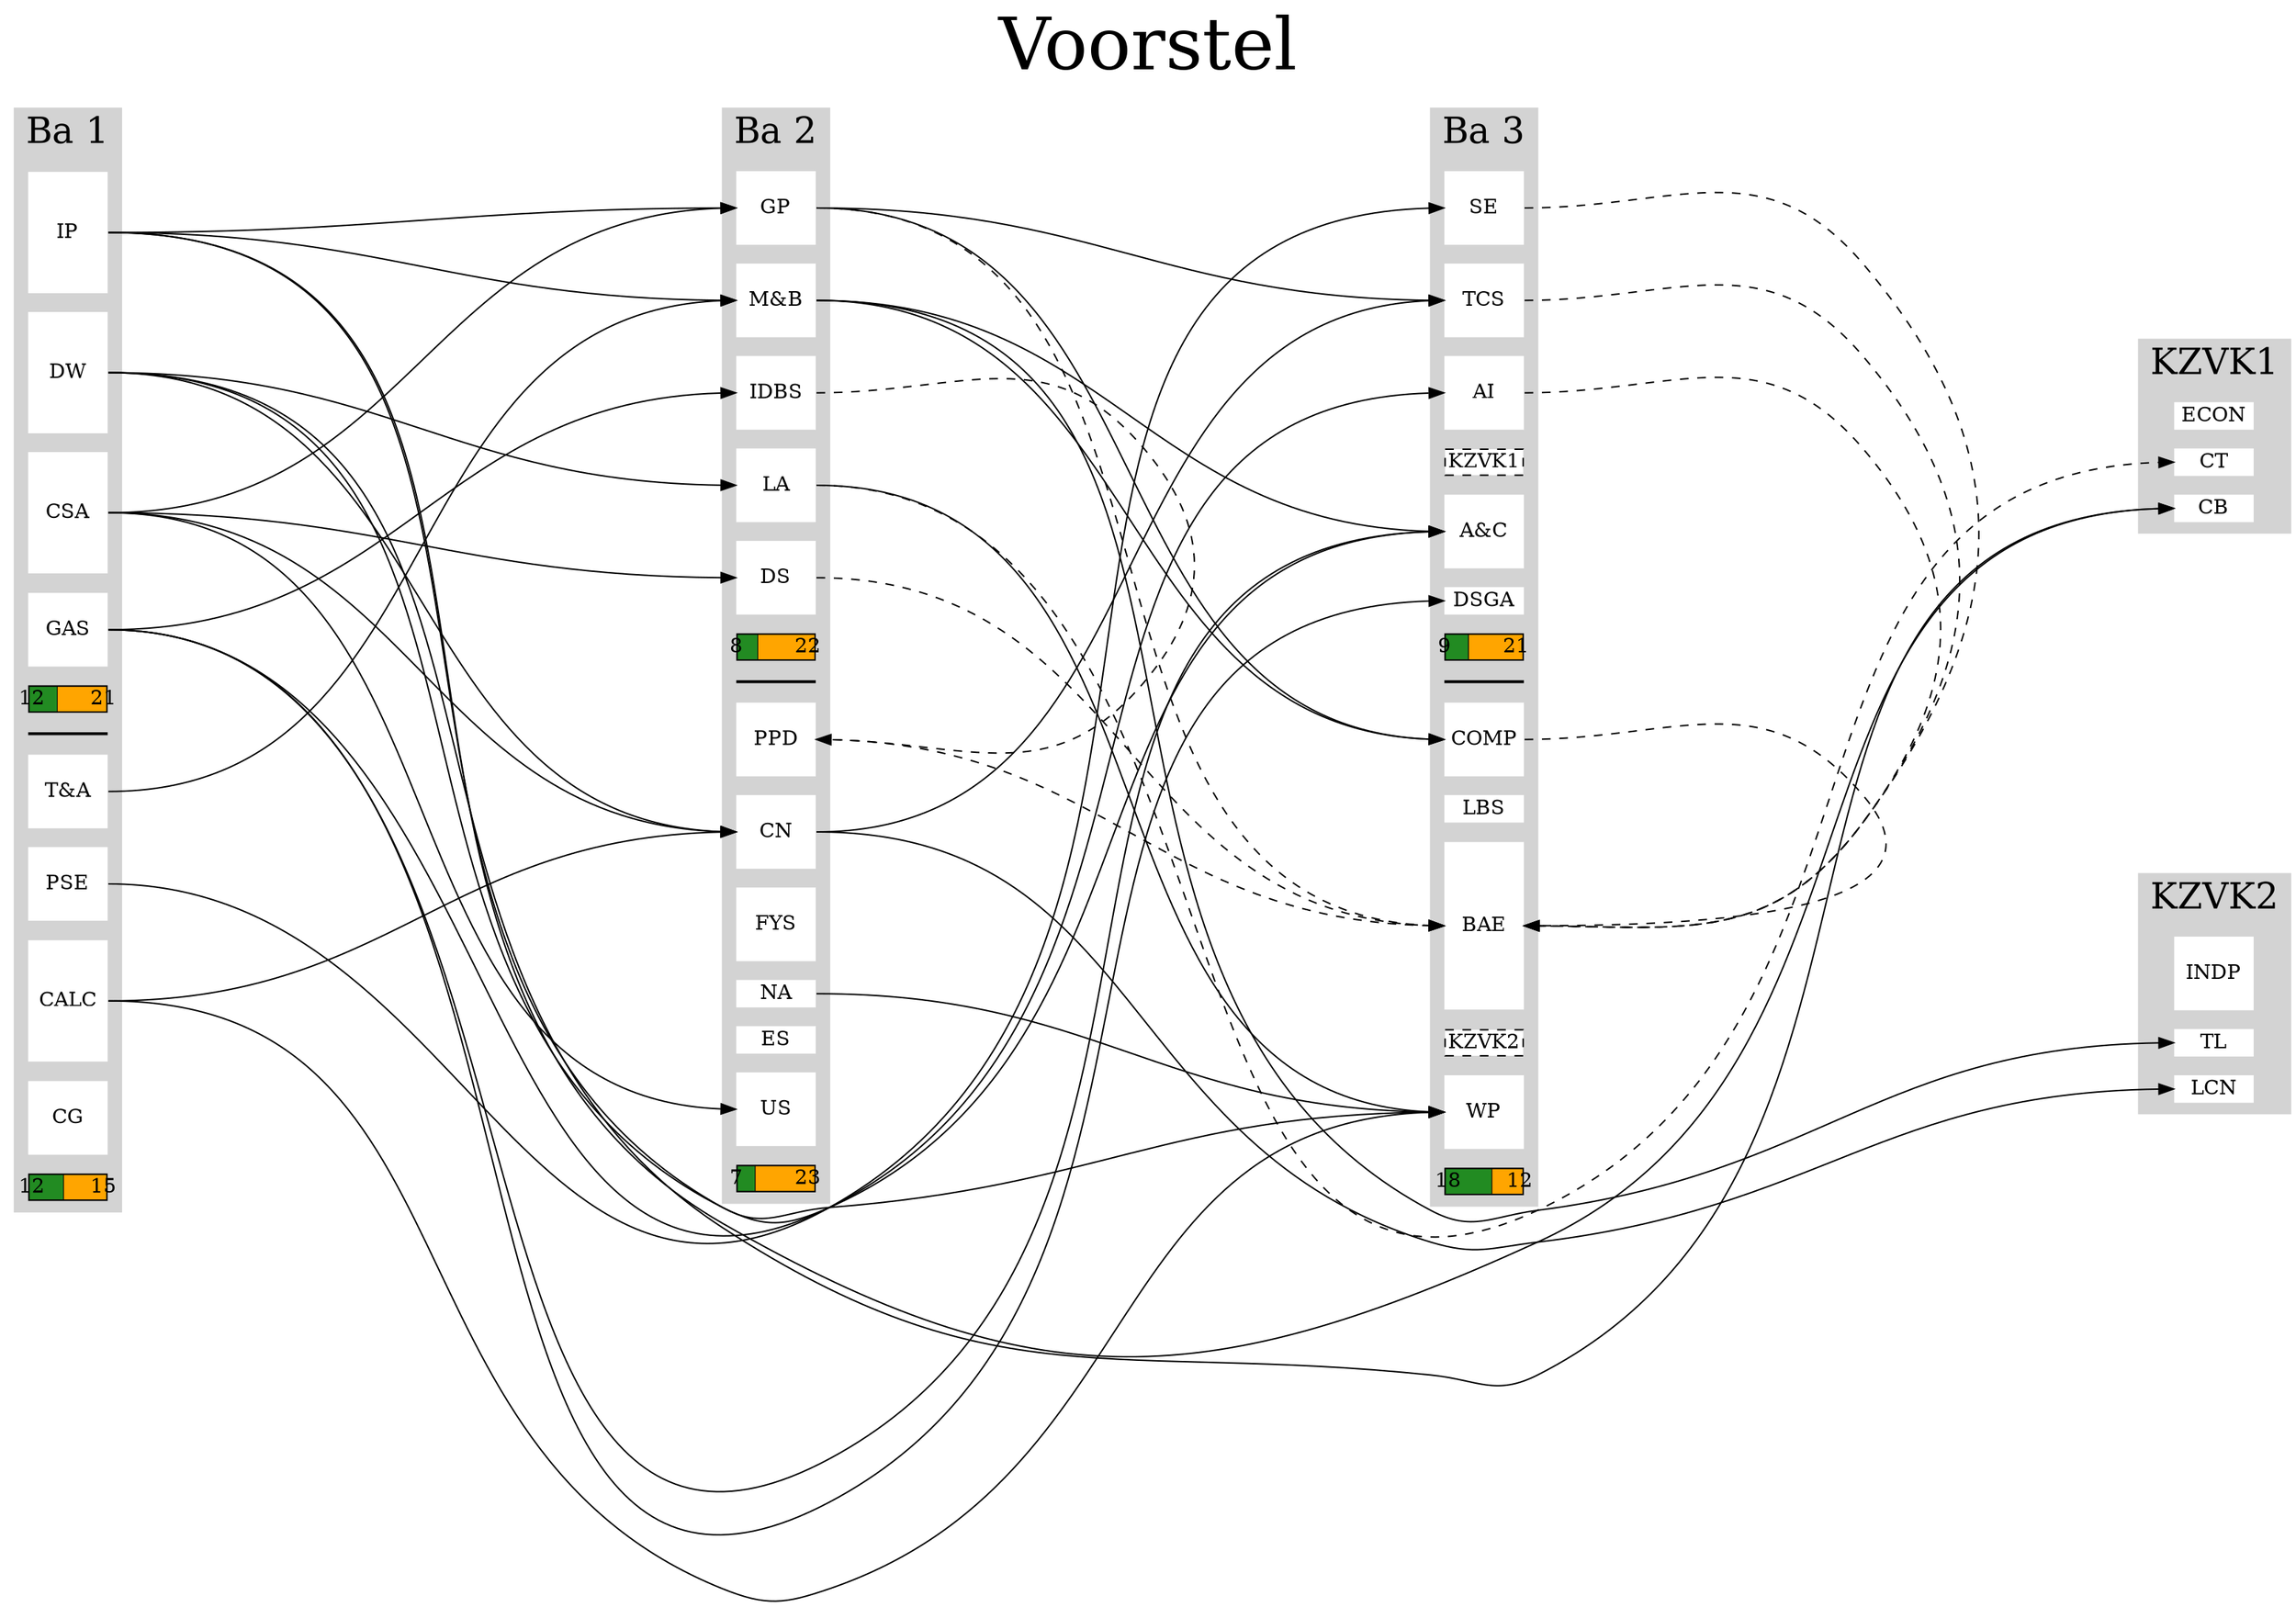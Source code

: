 digraph Studieprogramma{
	node [shape="rect", pin=true, style=filled, fillcolor=white, color=white, height=0.7, fixedsize=true];
	graph [ranksep="6", nodesep="0.2" splines=true, concentrate=false];
	edge [constraint=false];

    labelloc="t";
    label=<<FONT POINT-SIZE="50">Voorstel</FONT>>;

    fontsize=25

	/*
	3 SP = 0.25
	6 SP = 0.7
	9 SP = 1.15
	12 SP = 1.6
	*/

	rankdir="LR"

	subgraph cluster_ba1{
		label = "Ba 1"
		style=filled;
		color=lightgrey;

                        IP [label="IP", height=1.1500000000000001, color=white, fillcolor=white];
                        DW [label="DW", height=1.1500000000000001, color=white, fillcolor=white];
                        CSA [label="CSA", height=1.1500000000000001, color=white, fillcolor=white];
                        GAS [label="GAS", height=0.7, color=white, fillcolor=white];

            	ba1_sem1_ratio [height=0.25, style=striped, color=black, fillcolor="forestgreen;0.36363636363636365:orange", label="12       21"]

                ba1_sem [height=0, fixedsize=true, label="", color=black];
                        TA [label="T&amp;A", height=0.7, color=white, fillcolor=white];
                        PSE [label="PSE", height=0.7, color=white, fillcolor=white];
                        CALC [label="CALC", height=1.1500000000000001, color=white, fillcolor=white];
                        CG [label="CG", height=0.7, color=white, fillcolor=white];

            	ba1_sem2_ratio [height=0.25, style=striped, color=black, fillcolor="forestgreen;0.4444444444444444:orange", label="12       15"]

	}
	subgraph cluster_ba2{
		label = "Ba 2"
		style=filled;
		color=lightgrey;

                        GP [label="GP", height=0.7, color=white, fillcolor=white];
                        MB [label="M&amp;B", height=0.7, color=white, fillcolor=white];
                        IDBS [label="IDBS", height=0.7, color=white, fillcolor=white];
                        LA [label="LA", height=0.7, color=white, fillcolor=white];
                        DS [label="DS", height=0.7, color=white, fillcolor=white];

            	ba2_sem1_ratio [height=0.25, style=striped, color=black, fillcolor="forestgreen;0.26666666666666666:orange", label="8        22"]

                ba2_sem [height=0, fixedsize=true, label="", color=black];
                        PPD [label="PPD", height=0.7, color=white, fillcolor=white];
                        CN [label="CN", height=0.7, color=white, fillcolor=white];
                        FYS [label="FYS", height=0.7, color=white, fillcolor=white];
                        NA [label="NA", height=0.25, color=white, fillcolor=white];
                        ES [label="ES", height=0.25, color=white, fillcolor=white];
                        US [label="US", height=0.7, color=white, fillcolor=white];

            	ba2_sem2_ratio [height=0.25, style=striped, color=black, fillcolor="forestgreen;0.23333333333333334:orange", label="7        23"]

	}
	subgraph cluster_ba3{
		label = "Ba 3"
		style=filled;
		color=lightgrey;

                        SE [label="SE", height=0.7, color=white, fillcolor=white];
                        TCS [label="TCS", height=0.7, color=white, fillcolor=white];
                        AI [label="AI", height=0.7, color=white, fillcolor=white];
                    KZVK1 [label="KZVK1", style="filled, dashed" height=0.25, fillcolor=white, color=black];
                        AC [label="A&amp;C", height=0.7, color=white, fillcolor=white];
                        DSGA [label="DSGA", height=0.25, color=white, fillcolor=white];

            	ba3_sem1_ratio [height=0.25, style=striped, color=black, fillcolor="forestgreen;0.3:orange", label="9        21"]

                ba3_sem [height=0, fixedsize=true, label="", color=black];
                        COMP [label="COMP", height=0.7, color=white, fillcolor=white];
                        LBS [label="LBS", height=0.25, color=white, fillcolor=white];
                        BAE [label="BAE", height=1.6, color=white, fillcolor=white];
                    KZVK2 [label="KZVK2", style="filled, dashed" height=0.25, fillcolor=white, color=black];
                        WP [label="WP", height=0.7, color=white, fillcolor=white];

            	ba3_sem2_ratio [height=0.25, style=striped, color=black, fillcolor="forestgreen;0.6:orange", label="18       12"]

	}

            subgraph cluster_KZVK1{
                label = "KZVK1"
                style=filled;
                color=lightgrey;
                edge	[constraint=true, style=invis];

                            ECON [label="ECON", height=0.25, color=white, fillcolor=white];
                        KZVK1 -> ECON;
                            CT [label="CT", height=0.25, color=white, fillcolor=white];
                        KZVK1 -> CT;
                            CB [label="CB", height=0.25, color=white, fillcolor=white];
                        KZVK1 -> CB;
            }
            subgraph cluster_KZVK2{
                label = "KZVK2"
                style=filled;
                color=lightgrey;
                edge	[constraint=true, style=invis];

                            INDP [label="INDP", height=0.7, color=white, fillcolor=white];
                        KZVK2 -> INDP;
                            TL [label="TL", height=0.25, color=white, fillcolor=white];
                        KZVK2 -> TL;
                            LCN [label="LCN", height=0.25, color=white, fillcolor=white];
                        KZVK2 -> LCN;
            }


	# align clusters by adding invis edge between top items.
	{
		edge	[constraint=true, style=invis];
            IP:ne -> GP:nw;
            GP:ne -> SE:nw;
	}

        # =====================
        # =	dependencies Ba 1	=
        # =====================
            # IP
            # DW
            # CSA
            # GAS
            # T&A
            # PSE
            # CALC
            # CG
        # =====================
        # =	dependencies Ba 2	=
        # =====================
            # GP
                    IP:e -> GP:w [color=black, penwidth=1];
                    CSA:e -> GP:w [color=black, penwidth=1];
            # M&B
                    TA:e -> MB:w [color=black, penwidth=1];
                    IP:e -> MB:w [color=black, penwidth=1];
            # IDBS
                    GAS:e -> IDBS:w [color=black, penwidth=1];
            # LA
                    DW:e -> LA:w [color=black, penwidth=1];
            # DS
                    CSA:e -> DS:w [color=black, penwidth=1];
            # PPD
                    IDBS:e -> PPD:e [color=black, style="dashed", penwidth=1];
            # CN
                    DW:e -> CN:w [color=black, penwidth=1];
                    CSA:e -> CN:w [color=black, penwidth=1];
                    CALC:e -> CN:w [color=black, penwidth=1];
            # FYS
            # NA
            # ES
            # US
                    CSA:e -> US:w [color=black, penwidth=1];
        # =====================
        # =	dependencies Ba 3	=
        # =====================
            # SE
                    PSE:e -> SE:w [color=black, penwidth=1];
            # TCS
                    GP:e -> TCS:w [color=black, penwidth=1];
                    CN:e -> TCS:w [color=black, penwidth=1];
            # AI
                    GAS:e -> AI:w [color=black, penwidth=1];
            # KZVK1
            # ECON
            # CT
                    LA:e -> CT:w [color=black, style="dashed", penwidth=1];
            # A&C
                    DW:e -> AC:w [color=black, penwidth=1];
                    GAS:e -> AC:w [color=black, penwidth=1];
                    MB:e -> AC:w [color=black, penwidth=1];
            # DSGA
                    GAS:e -> DSGA:w [color=black, penwidth=1];
            # CB
                    IP:e -> CB:w [color=black, penwidth=1];
                    DW:e -> CB:w [color=black, penwidth=1];
            # COMP
                    GP:e -> COMP:w [color=black, penwidth=1];
                    MB:e -> COMP:w [color=black, penwidth=1];
            # LBS
            # BAE
                    GP:e -> BAE:w [color=black, style="dashed", penwidth=1];
                    PPD:e -> BAE:w [color=black, style="dashed", penwidth=1];
                    SE:e -> BAE:e [color=black, style="dashed", penwidth=1];
                    TCS:e -> BAE:e [color=black, style="dashed", penwidth=1];
                    DS:e -> BAE:w [color=black, style="dashed", penwidth=1];
                    AI:e -> BAE:e [color=black, style="dashed", penwidth=1];
                    COMP:e -> BAE:e [color=black, style="dashed", penwidth=1];
            # KZVK2
            # INDP
            # TL
                    MB:e -> TL:w [color=black, penwidth=1];
            # LCN
                    CN:e -> LCN:w [color=black, penwidth=1];
            # WP
                    CALC:e -> WP:w [color=black, penwidth=1];
                    LA:e -> WP:w [color=black, penwidth=1];
                    NA:e -> WP:w [color=black, penwidth=1];
                    IP:e -> WP:w [color=black, penwidth=1];


}